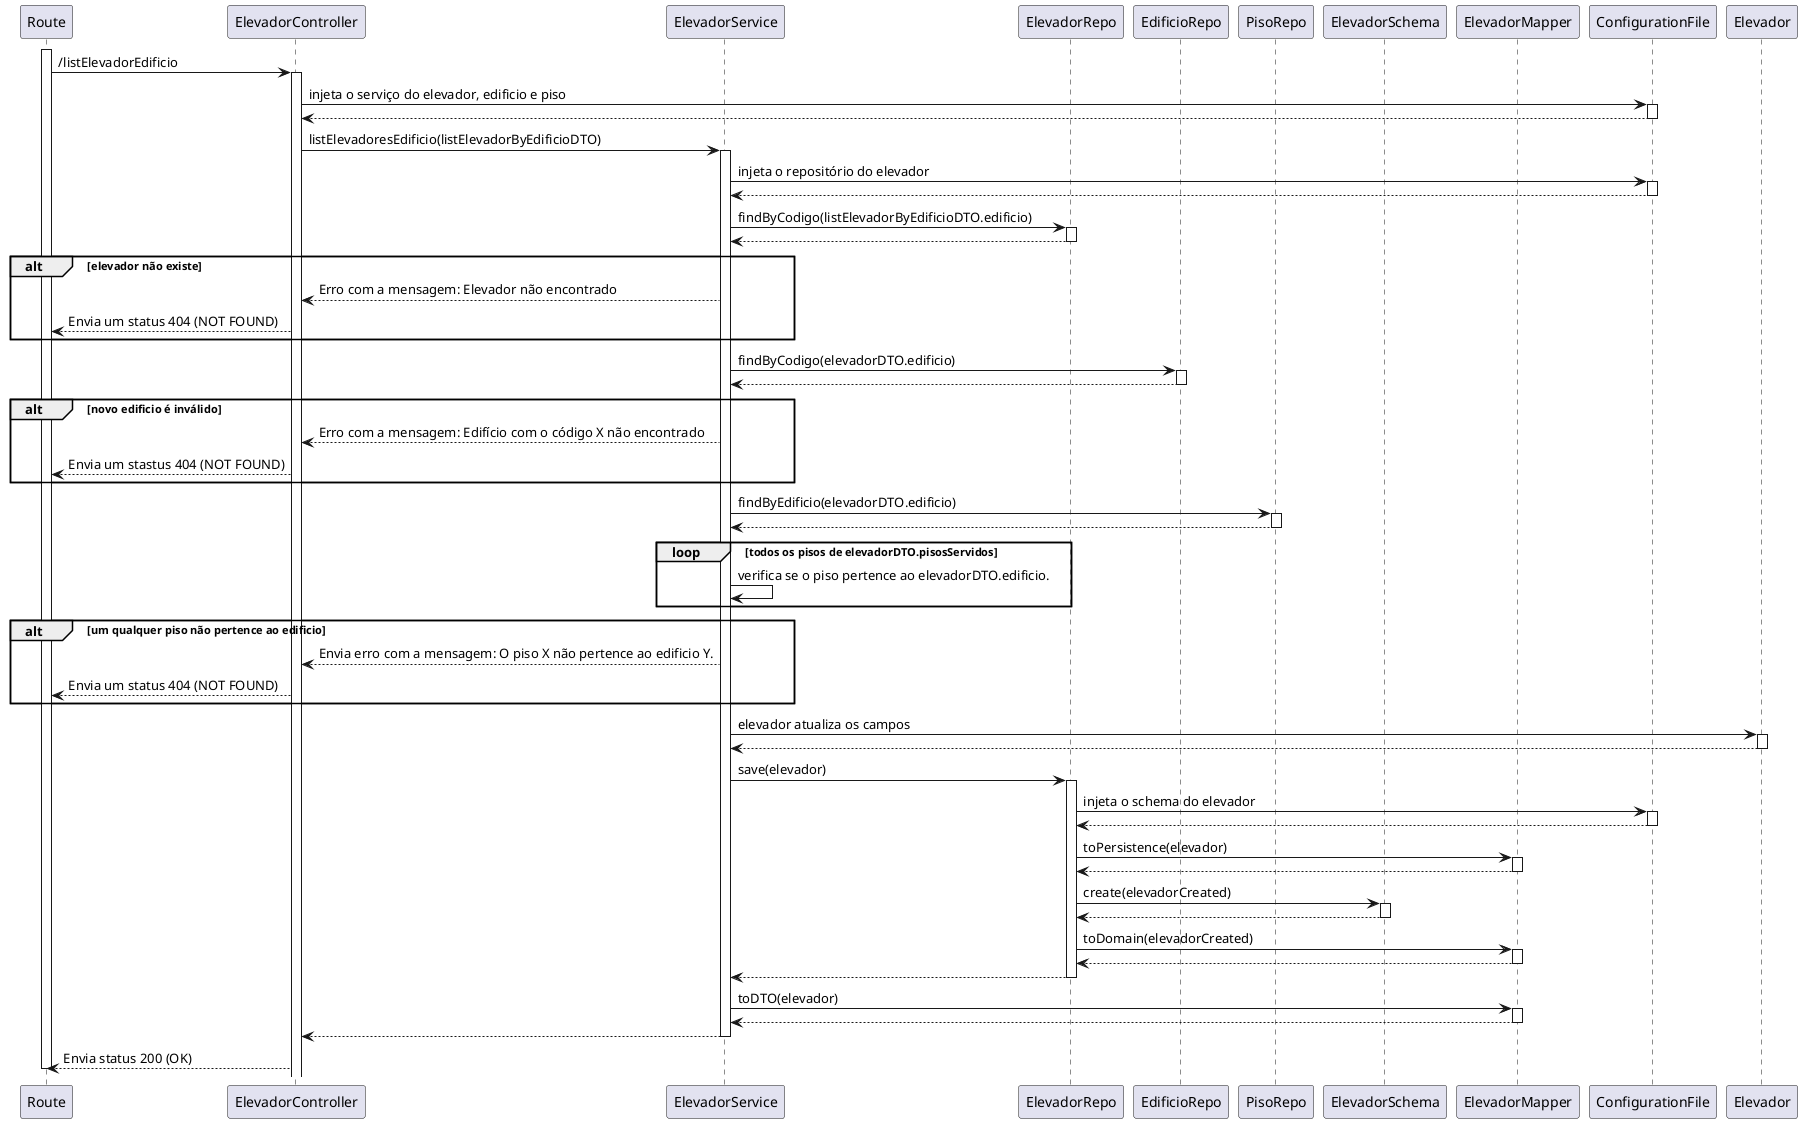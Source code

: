@startuml sd

participant Route as route
participant ElevadorController as ctrl
participant ElevadorService as svc
participant ElevadorRepo as repoEle
participant EdificioRepo as repoEdi
participant PisoRepo as repoPis
participant ElevadorSchema as schema
participant ElevadorMapper as mapper
participant ConfigurationFile as conf
participant Elevador as model

activate route
route -> ctrl : /listElevadorEdificio
activate ctrl
ctrl -> conf : injeta o serviço do elevador, edificio e piso
activate conf
conf --> ctrl
deactivate conf
ctrl -> svc : listElevadoresEdificio(listElevadorByEdificioDTO)
activate svc
svc -> conf : injeta o repositório do elevador
activate conf
conf --> svc
deactivate conf
svc -> repoEle : findByCodigo(listElevadorByEdificioDTO.edificio)
activate repoEle
repoEle --> svc
deactivate repoEle
alt elevador não existe
    svc --> ctrl : Erro com a mensagem: Elevador não encontrado
    ctrl --> route : Envia um status 404 (NOT FOUND)
end
svc -> repoEdi : findByCodigo(elevadorDTO.edificio)
activate repoEdi
repoEdi --> svc
deactivate repoEdi
alt novo edificio é inválido
    svc --> ctrl : Erro com a mensagem: Edifício com o código X não encontrado
    ctrl --> route : Envia um stastus 404 (NOT FOUND)
end
svc -> repoPis : findByEdificio(elevadorDTO.edificio)
activate repoPis
repoPis --> svc
deactivate repoPis
loop todos os pisos de elevadorDTO.pisosServidos
    svc -> svc : verifica se o piso pertence ao elevadorDTO.edificio.
end
alt um qualquer piso não pertence ao edificio
    svc --> ctrl : Envia erro com a mensagem: O piso X não pertence ao edificio Y.
    ctrl --> route : Envia um status 404 (NOT FOUND)
end
svc -> model : elevador atualiza os campos
activate model
model --> svc
deactivate model
svc -> repoEle : save(elevador)
activate repoEle
repoEle -> conf : injeta o schema do elevador
activate conf
conf --> repoEle
deactivate conf
repoEle -> mapper : toPersistence(elevador)
activate mapper
mapper --> repoEle
deactivate mapper
repoEle -> schema : create(elevadorCreated)
activate schema
schema --> repoEle
deactivate schema
repoEle -> mapper : toDomain(elevadorCreated)
activate mapper
mapper --> repoEle
deactivate mapper
repoEle --> svc
deactivate repoEle
svc -> mapper : toDTO(elevador)
activate mapper
mapper --> svc
deactivate mapper
svc --> ctrl
deactivate svc
ctrl --> route : Envia status 200 (OK)
deactivate route




@enduml